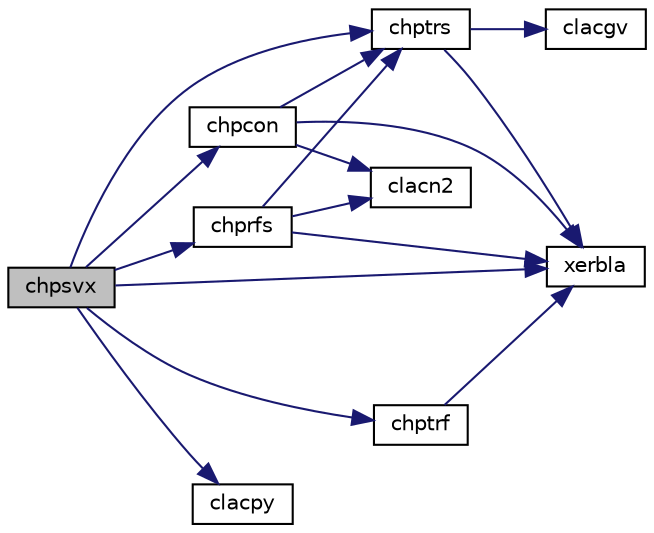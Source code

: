 digraph "chpsvx"
{
 // LATEX_PDF_SIZE
  edge [fontname="Helvetica",fontsize="10",labelfontname="Helvetica",labelfontsize="10"];
  node [fontname="Helvetica",fontsize="10",shape=record];
  rankdir="LR";
  Node1 [label="chpsvx",height=0.2,width=0.4,color="black", fillcolor="grey75", style="filled", fontcolor="black",tooltip="CHPSVX computes the solution to system of linear equations A * X = B for OTHER matrices"];
  Node1 -> Node2 [color="midnightblue",fontsize="10",style="solid",fontname="Helvetica"];
  Node2 [label="chpcon",height=0.2,width=0.4,color="black", fillcolor="white", style="filled",URL="$chpcon_8f.html#a87312e90d1880f272018741e5410b3b5",tooltip="CHPCON"];
  Node2 -> Node3 [color="midnightblue",fontsize="10",style="solid",fontname="Helvetica"];
  Node3 [label="chptrs",height=0.2,width=0.4,color="black", fillcolor="white", style="filled",URL="$chptrs_8f.html#a4b550381e2fefa55d36bff50b7d45017",tooltip="CHPTRS"];
  Node3 -> Node4 [color="midnightblue",fontsize="10",style="solid",fontname="Helvetica"];
  Node4 [label="clacgv",height=0.2,width=0.4,color="black", fillcolor="white", style="filled",URL="$clacgv_8f.html#a0ff51770edb0cdc7328fdae7ace7954e",tooltip="CLACGV conjugates a complex vector."];
  Node3 -> Node5 [color="midnightblue",fontsize="10",style="solid",fontname="Helvetica"];
  Node5 [label="xerbla",height=0.2,width=0.4,color="black", fillcolor="white", style="filled",URL="$xerbla_8f.html#a377ee61015baf8dea7770b3a404b1c07",tooltip="XERBLA"];
  Node2 -> Node6 [color="midnightblue",fontsize="10",style="solid",fontname="Helvetica"];
  Node6 [label="clacn2",height=0.2,width=0.4,color="black", fillcolor="white", style="filled",URL="$clacn2_8f.html#ab908babe3ec3648412de15e0f8ab4479",tooltip="CLACN2 estimates the 1-norm of a square matrix, using reverse communication for evaluating matrix-vec..."];
  Node2 -> Node5 [color="midnightblue",fontsize="10",style="solid",fontname="Helvetica"];
  Node1 -> Node7 [color="midnightblue",fontsize="10",style="solid",fontname="Helvetica"];
  Node7 [label="chprfs",height=0.2,width=0.4,color="black", fillcolor="white", style="filled",URL="$chprfs_8f.html#ab37884dc02bd298cf7b41c1500f67554",tooltip="CHPRFS"];
  Node7 -> Node3 [color="midnightblue",fontsize="10",style="solid",fontname="Helvetica"];
  Node7 -> Node6 [color="midnightblue",fontsize="10",style="solid",fontname="Helvetica"];
  Node7 -> Node5 [color="midnightblue",fontsize="10",style="solid",fontname="Helvetica"];
  Node1 -> Node8 [color="midnightblue",fontsize="10",style="solid",fontname="Helvetica"];
  Node8 [label="chptrf",height=0.2,width=0.4,color="black", fillcolor="white", style="filled",URL="$chptrf_8f.html#a75086be0576c88746996a908c591ec50",tooltip="CHPTRF"];
  Node8 -> Node5 [color="midnightblue",fontsize="10",style="solid",fontname="Helvetica"];
  Node1 -> Node3 [color="midnightblue",fontsize="10",style="solid",fontname="Helvetica"];
  Node1 -> Node9 [color="midnightblue",fontsize="10",style="solid",fontname="Helvetica"];
  Node9 [label="clacpy",height=0.2,width=0.4,color="black", fillcolor="white", style="filled",URL="$clacpy_8f.html#afcee53f42831342f7c863bfc55d2d159",tooltip="CLACPY copies all or part of one two-dimensional array to another."];
  Node1 -> Node5 [color="midnightblue",fontsize="10",style="solid",fontname="Helvetica"];
}
